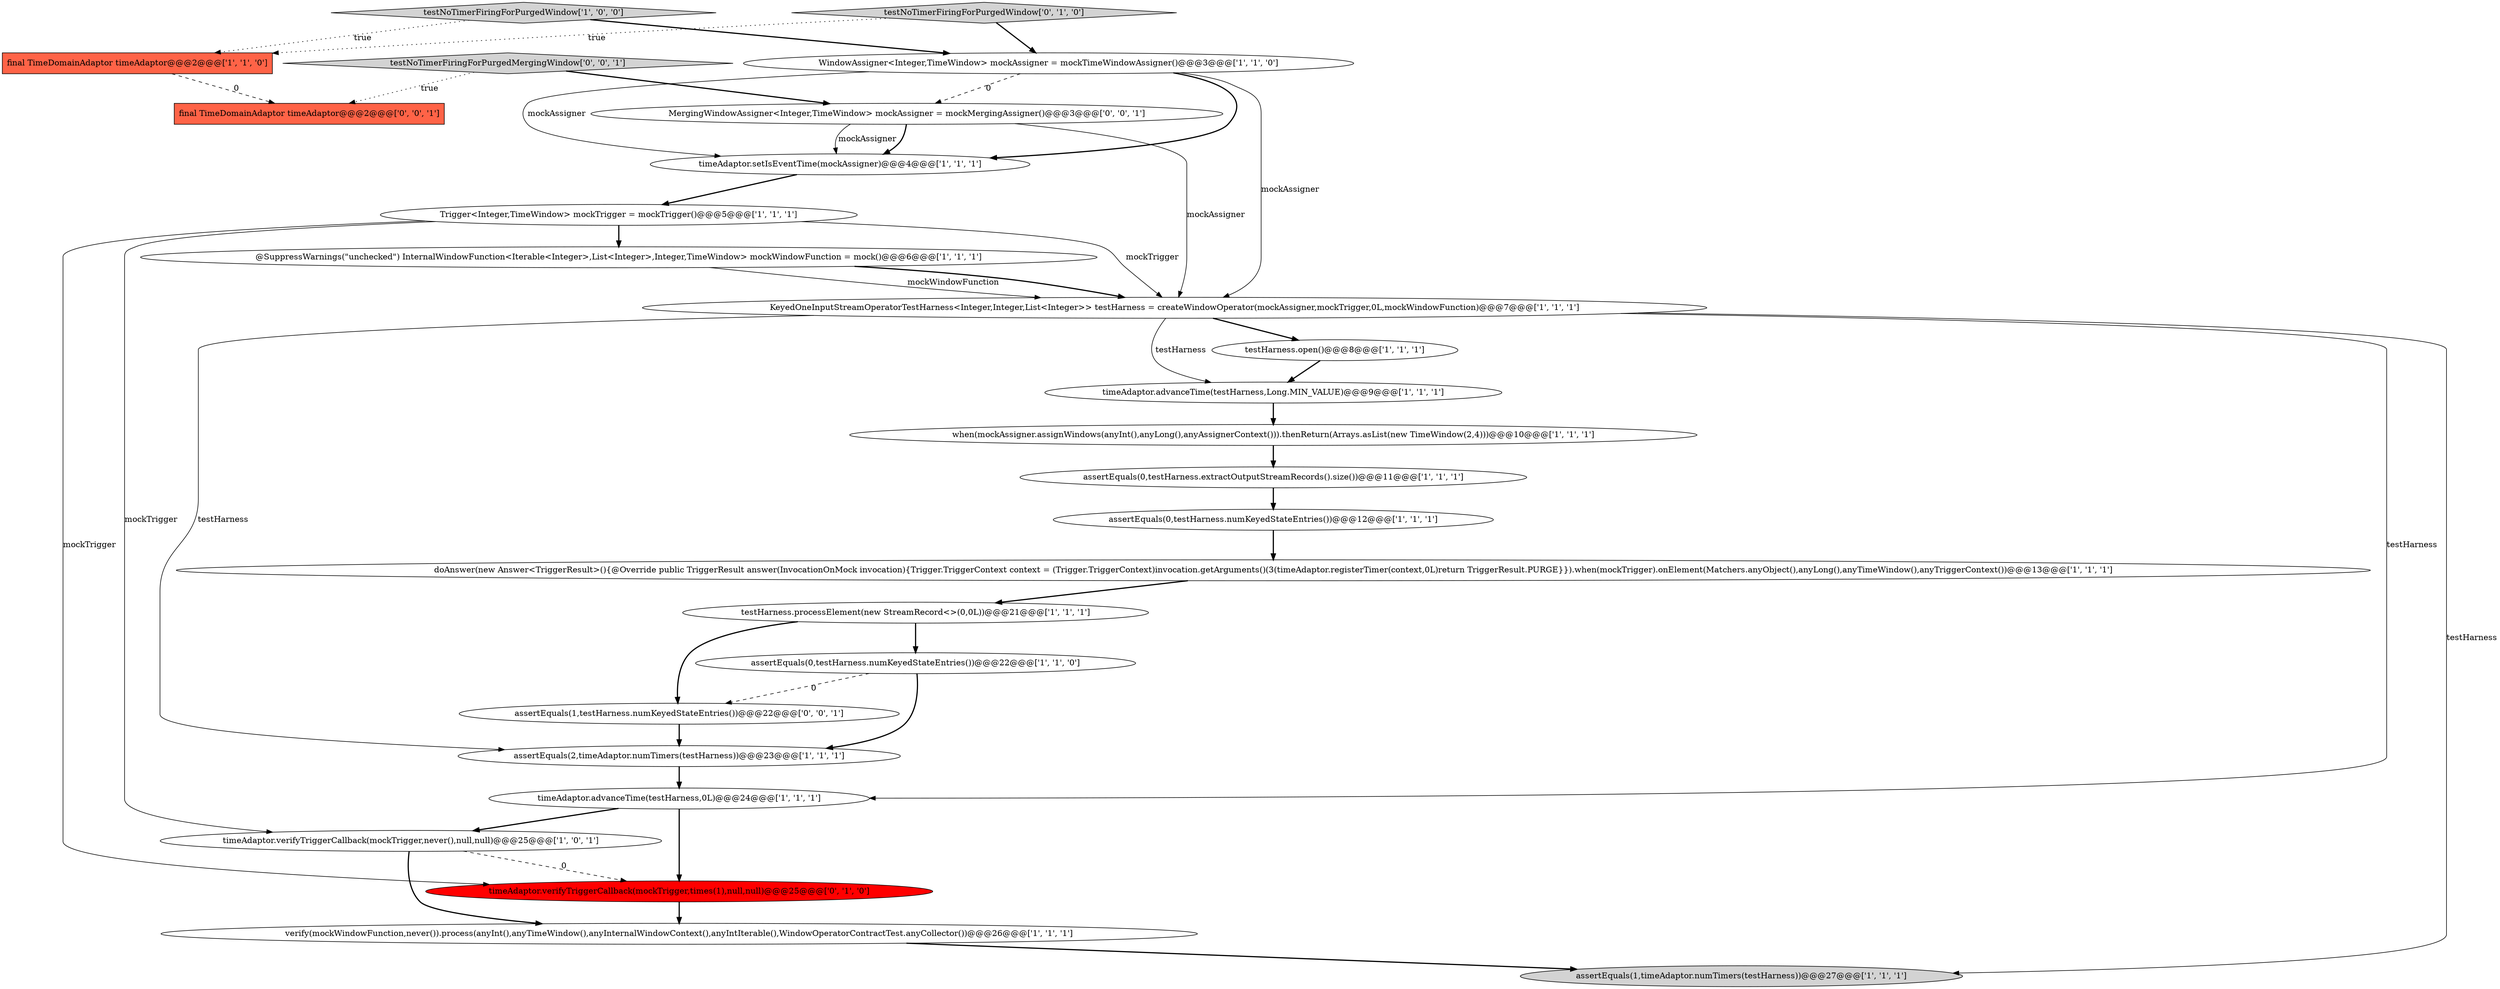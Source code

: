 digraph {
3 [style = filled, label = "doAnswer(new Answer<TriggerResult>(){@Override public TriggerResult answer(InvocationOnMock invocation){Trigger.TriggerContext context = (Trigger.TriggerContext)invocation.getArguments()(3(timeAdaptor.registerTimer(context,0L)return TriggerResult.PURGE}}).when(mockTrigger).onElement(Matchers.anyObject(),anyLong(),anyTimeWindow(),anyTriggerContext())@@@13@@@['1', '1', '1']", fillcolor = white, shape = ellipse image = "AAA0AAABBB1BBB"];
19 [style = filled, label = "final TimeDomainAdaptor timeAdaptor@@@2@@@['1', '1', '0']", fillcolor = tomato, shape = box image = "AAA0AAABBB1BBB"];
0 [style = filled, label = "when(mockAssigner.assignWindows(anyInt(),anyLong(),anyAssignerContext())).thenReturn(Arrays.asList(new TimeWindow(2,4)))@@@10@@@['1', '1', '1']", fillcolor = white, shape = ellipse image = "AAA0AAABBB1BBB"];
5 [style = filled, label = "WindowAssigner<Integer,TimeWindow> mockAssigner = mockTimeWindowAssigner()@@@3@@@['1', '1', '0']", fillcolor = white, shape = ellipse image = "AAA0AAABBB1BBB"];
4 [style = filled, label = "timeAdaptor.verifyTriggerCallback(mockTrigger,never(),null,null)@@@25@@@['1', '0', '1']", fillcolor = white, shape = ellipse image = "AAA0AAABBB1BBB"];
8 [style = filled, label = "testHarness.processElement(new StreamRecord<>(0,0L))@@@21@@@['1', '1', '1']", fillcolor = white, shape = ellipse image = "AAA0AAABBB1BBB"];
7 [style = filled, label = "Trigger<Integer,TimeWindow> mockTrigger = mockTrigger()@@@5@@@['1', '1', '1']", fillcolor = white, shape = ellipse image = "AAA0AAABBB1BBB"];
6 [style = filled, label = "assertEquals(0,testHarness.numKeyedStateEntries())@@@22@@@['1', '1', '0']", fillcolor = white, shape = ellipse image = "AAA0AAABBB1BBB"];
17 [style = filled, label = "timeAdaptor.advanceTime(testHarness,Long.MIN_VALUE)@@@9@@@['1', '1', '1']", fillcolor = white, shape = ellipse image = "AAA0AAABBB1BBB"];
12 [style = filled, label = "assertEquals(0,testHarness.numKeyedStateEntries())@@@12@@@['1', '1', '1']", fillcolor = white, shape = ellipse image = "AAA0AAABBB1BBB"];
21 [style = filled, label = "timeAdaptor.verifyTriggerCallback(mockTrigger,times(1),null,null)@@@25@@@['0', '1', '0']", fillcolor = red, shape = ellipse image = "AAA1AAABBB2BBB"];
15 [style = filled, label = "timeAdaptor.advanceTime(testHarness,0L)@@@24@@@['1', '1', '1']", fillcolor = white, shape = ellipse image = "AAA0AAABBB1BBB"];
10 [style = filled, label = "assertEquals(2,timeAdaptor.numTimers(testHarness))@@@23@@@['1', '1', '1']", fillcolor = white, shape = ellipse image = "AAA0AAABBB1BBB"];
2 [style = filled, label = "timeAdaptor.setIsEventTime(mockAssigner)@@@4@@@['1', '1', '1']", fillcolor = white, shape = ellipse image = "AAA0AAABBB1BBB"];
25 [style = filled, label = "MergingWindowAssigner<Integer,TimeWindow> mockAssigner = mockMergingAssigner()@@@3@@@['0', '0', '1']", fillcolor = white, shape = ellipse image = "AAA0AAABBB3BBB"];
11 [style = filled, label = "testNoTimerFiringForPurgedWindow['1', '0', '0']", fillcolor = lightgray, shape = diamond image = "AAA0AAABBB1BBB"];
18 [style = filled, label = "assertEquals(0,testHarness.extractOutputStreamRecords().size())@@@11@@@['1', '1', '1']", fillcolor = white, shape = ellipse image = "AAA0AAABBB1BBB"];
24 [style = filled, label = "testNoTimerFiringForPurgedMergingWindow['0', '0', '1']", fillcolor = lightgray, shape = diamond image = "AAA0AAABBB3BBB"];
23 [style = filled, label = "assertEquals(1,testHarness.numKeyedStateEntries())@@@22@@@['0', '0', '1']", fillcolor = white, shape = ellipse image = "AAA0AAABBB3BBB"];
13 [style = filled, label = "@SuppressWarnings(\"unchecked\") InternalWindowFunction<Iterable<Integer>,List<Integer>,Integer,TimeWindow> mockWindowFunction = mock()@@@6@@@['1', '1', '1']", fillcolor = white, shape = ellipse image = "AAA0AAABBB1BBB"];
14 [style = filled, label = "verify(mockWindowFunction,never()).process(anyInt(),anyTimeWindow(),anyInternalWindowContext(),anyIntIterable(),WindowOperatorContractTest.anyCollector())@@@26@@@['1', '1', '1']", fillcolor = white, shape = ellipse image = "AAA0AAABBB1BBB"];
20 [style = filled, label = "testNoTimerFiringForPurgedWindow['0', '1', '0']", fillcolor = lightgray, shape = diamond image = "AAA0AAABBB2BBB"];
22 [style = filled, label = "final TimeDomainAdaptor timeAdaptor@@@2@@@['0', '0', '1']", fillcolor = tomato, shape = box image = "AAA0AAABBB3BBB"];
9 [style = filled, label = "testHarness.open()@@@8@@@['1', '1', '1']", fillcolor = white, shape = ellipse image = "AAA0AAABBB1BBB"];
1 [style = filled, label = "KeyedOneInputStreamOperatorTestHarness<Integer,Integer,List<Integer>> testHarness = createWindowOperator(mockAssigner,mockTrigger,0L,mockWindowFunction)@@@7@@@['1', '1', '1']", fillcolor = white, shape = ellipse image = "AAA0AAABBB1BBB"];
16 [style = filled, label = "assertEquals(1,timeAdaptor.numTimers(testHarness))@@@27@@@['1', '1', '1']", fillcolor = lightgray, shape = ellipse image = "AAA0AAABBB1BBB"];
7->13 [style = bold, label=""];
14->16 [style = bold, label=""];
7->1 [style = solid, label="mockTrigger"];
4->14 [style = bold, label=""];
10->15 [style = bold, label=""];
8->23 [style = bold, label=""];
15->21 [style = bold, label=""];
13->1 [style = solid, label="mockWindowFunction"];
18->12 [style = bold, label=""];
9->17 [style = bold, label=""];
8->6 [style = bold, label=""];
5->25 [style = dashed, label="0"];
1->10 [style = solid, label="testHarness"];
4->21 [style = dashed, label="0"];
25->2 [style = bold, label=""];
13->1 [style = bold, label=""];
1->9 [style = bold, label=""];
20->5 [style = bold, label=""];
1->15 [style = solid, label="testHarness"];
11->5 [style = bold, label=""];
5->2 [style = bold, label=""];
25->1 [style = solid, label="mockAssigner"];
17->0 [style = bold, label=""];
25->2 [style = solid, label="mockAssigner"];
24->25 [style = bold, label=""];
3->8 [style = bold, label=""];
7->21 [style = solid, label="mockTrigger"];
1->17 [style = solid, label="testHarness"];
6->10 [style = bold, label=""];
1->16 [style = solid, label="testHarness"];
24->22 [style = dotted, label="true"];
15->4 [style = bold, label=""];
21->14 [style = bold, label=""];
23->10 [style = bold, label=""];
7->4 [style = solid, label="mockTrigger"];
0->18 [style = bold, label=""];
20->19 [style = dotted, label="true"];
12->3 [style = bold, label=""];
11->19 [style = dotted, label="true"];
2->7 [style = bold, label=""];
5->2 [style = solid, label="mockAssigner"];
6->23 [style = dashed, label="0"];
19->22 [style = dashed, label="0"];
5->1 [style = solid, label="mockAssigner"];
}
